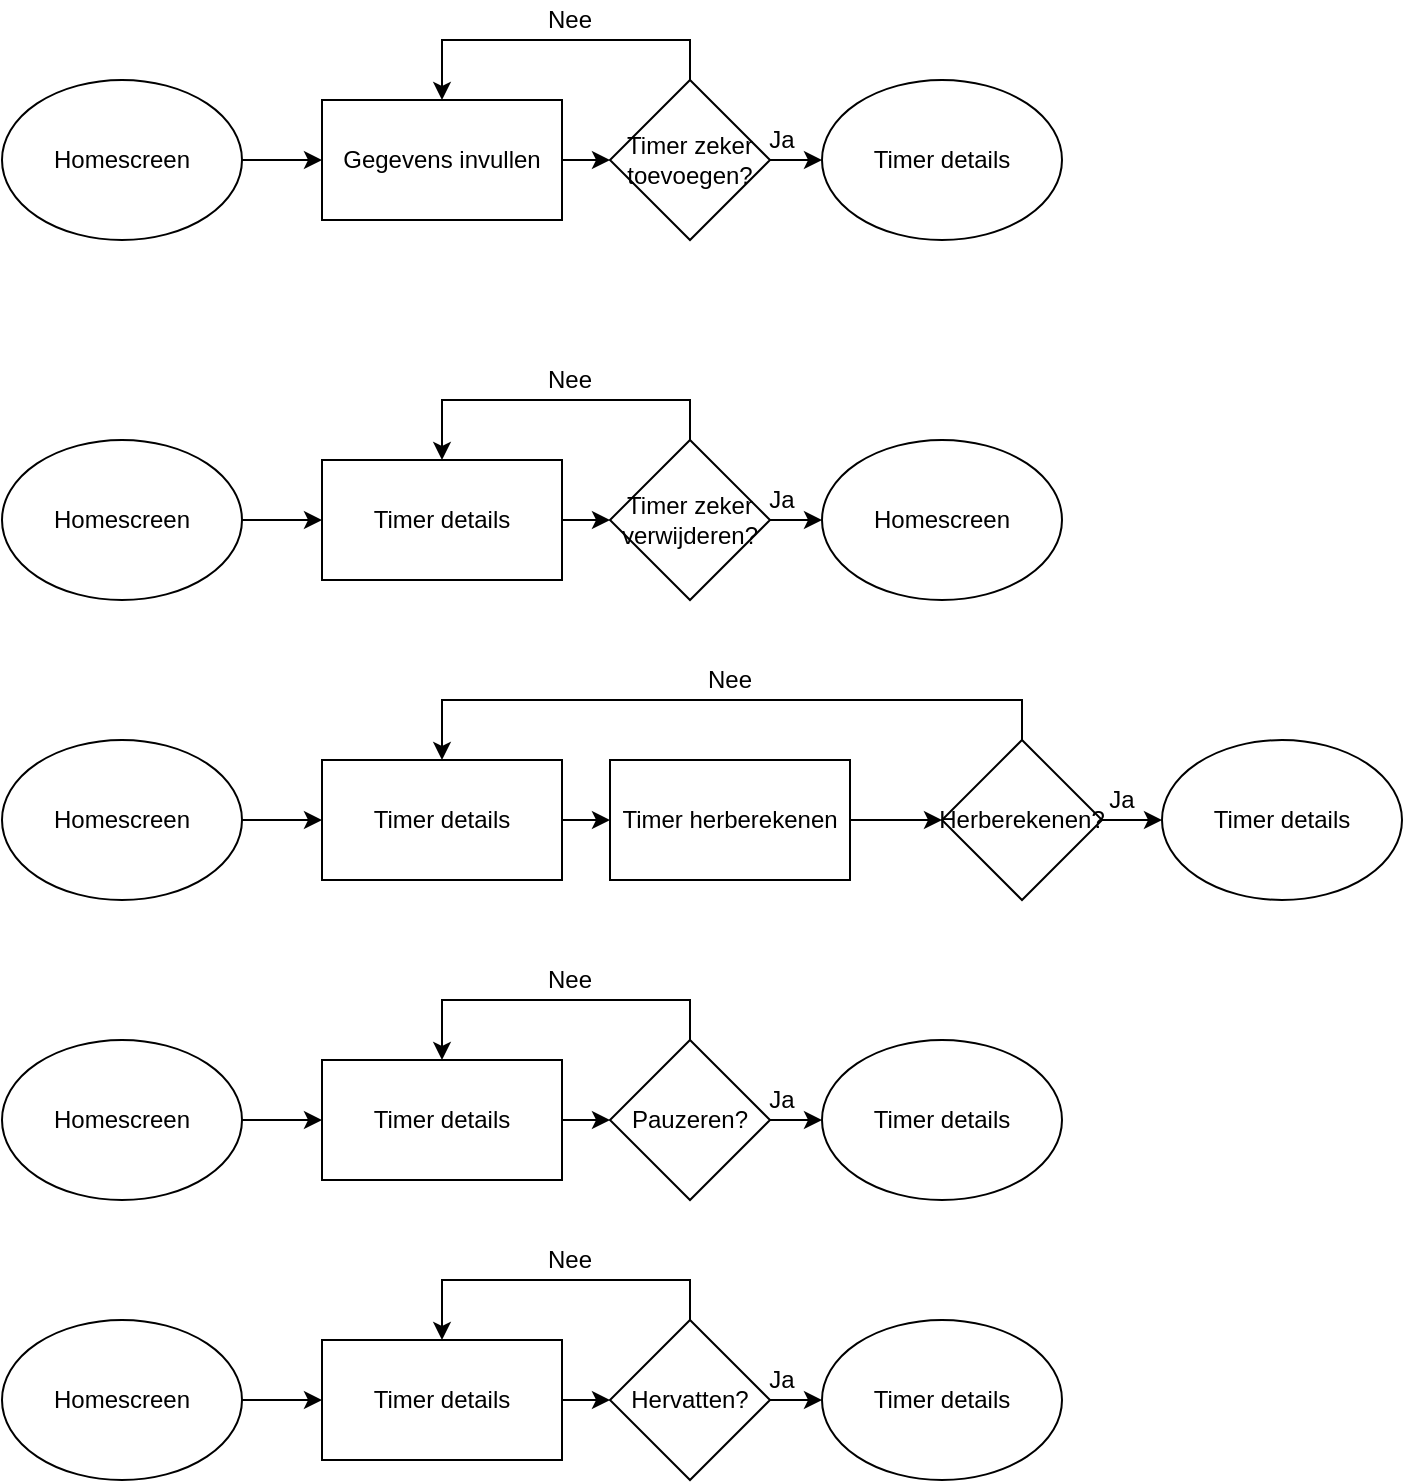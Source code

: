<mxfile version="13.10.4" type="device"><diagram id="JwmOMJedbHkVRm3mQCqP" name="Page-1"><mxGraphModel dx="1038" dy="556" grid="1" gridSize="10" guides="1" tooltips="1" connect="1" arrows="1" fold="1" page="1" pageScale="1" pageWidth="827" pageHeight="1169" math="0" shadow="0"><root><mxCell id="0"/><mxCell id="1" parent="0"/><mxCell id="eU6W1TRCFkK8AtabZj8g-8" style="edgeStyle=orthogonalEdgeStyle;rounded=0;orthogonalLoop=1;jettySize=auto;html=1;exitX=1;exitY=0.5;exitDx=0;exitDy=0;entryX=0;entryY=0.5;entryDx=0;entryDy=0;" edge="1" parent="1" source="eU6W1TRCFkK8AtabZj8g-1" target="eU6W1TRCFkK8AtabZj8g-2"><mxGeometry relative="1" as="geometry"/></mxCell><mxCell id="eU6W1TRCFkK8AtabZj8g-1" value="Homescreen" style="ellipse;whiteSpace=wrap;html=1;" vertex="1" parent="1"><mxGeometry x="30" y="150" width="120" height="80" as="geometry"/></mxCell><mxCell id="eU6W1TRCFkK8AtabZj8g-7" style="edgeStyle=orthogonalEdgeStyle;rounded=0;orthogonalLoop=1;jettySize=auto;html=1;exitX=1;exitY=0.5;exitDx=0;exitDy=0;entryX=0;entryY=0.5;entryDx=0;entryDy=0;" edge="1" parent="1" source="eU6W1TRCFkK8AtabZj8g-2" target="eU6W1TRCFkK8AtabZj8g-4"><mxGeometry relative="1" as="geometry"/></mxCell><mxCell id="eU6W1TRCFkK8AtabZj8g-2" value="Gegevens invullen" style="rounded=0;whiteSpace=wrap;html=1;" vertex="1" parent="1"><mxGeometry x="190" y="160" width="120" height="60" as="geometry"/></mxCell><mxCell id="eU6W1TRCFkK8AtabZj8g-6" style="edgeStyle=orthogonalEdgeStyle;rounded=0;orthogonalLoop=1;jettySize=auto;html=1;exitX=1;exitY=0.5;exitDx=0;exitDy=0;entryX=0;entryY=0.5;entryDx=0;entryDy=0;" edge="1" parent="1" source="eU6W1TRCFkK8AtabZj8g-4" target="eU6W1TRCFkK8AtabZj8g-5"><mxGeometry relative="1" as="geometry"/></mxCell><mxCell id="eU6W1TRCFkK8AtabZj8g-9" style="edgeStyle=orthogonalEdgeStyle;rounded=0;orthogonalLoop=1;jettySize=auto;html=1;exitX=0.5;exitY=0;exitDx=0;exitDy=0;entryX=0.5;entryY=0;entryDx=0;entryDy=0;" edge="1" parent="1" source="eU6W1TRCFkK8AtabZj8g-4" target="eU6W1TRCFkK8AtabZj8g-2"><mxGeometry relative="1" as="geometry"/></mxCell><mxCell id="eU6W1TRCFkK8AtabZj8g-4" value="Timer zeker toevoegen?" style="rhombus;whiteSpace=wrap;html=1;" vertex="1" parent="1"><mxGeometry x="334" y="150" width="80" height="80" as="geometry"/></mxCell><mxCell id="eU6W1TRCFkK8AtabZj8g-5" value="Timer details" style="ellipse;whiteSpace=wrap;html=1;" vertex="1" parent="1"><mxGeometry x="440" y="150" width="120" height="80" as="geometry"/></mxCell><mxCell id="eU6W1TRCFkK8AtabZj8g-10" value="Ja" style="text;html=1;strokeColor=none;fillColor=none;align=center;verticalAlign=middle;whiteSpace=wrap;rounded=0;" vertex="1" parent="1"><mxGeometry x="400" y="170" width="40" height="20" as="geometry"/></mxCell><mxCell id="eU6W1TRCFkK8AtabZj8g-11" value="Nee" style="text;html=1;strokeColor=none;fillColor=none;align=center;verticalAlign=middle;whiteSpace=wrap;rounded=0;" vertex="1" parent="1"><mxGeometry x="294" y="110" width="40" height="20" as="geometry"/></mxCell><mxCell id="eU6W1TRCFkK8AtabZj8g-19" style="edgeStyle=orthogonalEdgeStyle;rounded=0;orthogonalLoop=1;jettySize=auto;html=1;exitX=1;exitY=0.5;exitDx=0;exitDy=0;entryX=0;entryY=0.5;entryDx=0;entryDy=0;" edge="1" parent="1" source="eU6W1TRCFkK8AtabZj8g-12" target="eU6W1TRCFkK8AtabZj8g-13"><mxGeometry relative="1" as="geometry"/></mxCell><mxCell id="eU6W1TRCFkK8AtabZj8g-12" value="Homescreen" style="ellipse;whiteSpace=wrap;html=1;" vertex="1" parent="1"><mxGeometry x="30" y="330" width="120" height="80" as="geometry"/></mxCell><mxCell id="eU6W1TRCFkK8AtabZj8g-18" style="edgeStyle=orthogonalEdgeStyle;rounded=0;orthogonalLoop=1;jettySize=auto;html=1;exitX=1;exitY=0.5;exitDx=0;exitDy=0;entryX=0;entryY=0.5;entryDx=0;entryDy=0;" edge="1" parent="1" source="eU6W1TRCFkK8AtabZj8g-13" target="eU6W1TRCFkK8AtabZj8g-14"><mxGeometry relative="1" as="geometry"/></mxCell><mxCell id="eU6W1TRCFkK8AtabZj8g-13" value="Timer details" style="rounded=0;whiteSpace=wrap;html=1;" vertex="1" parent="1"><mxGeometry x="190" y="340" width="120" height="60" as="geometry"/></mxCell><mxCell id="eU6W1TRCFkK8AtabZj8g-16" style="edgeStyle=orthogonalEdgeStyle;rounded=0;orthogonalLoop=1;jettySize=auto;html=1;exitX=1;exitY=0.5;exitDx=0;exitDy=0;entryX=0;entryY=0.5;entryDx=0;entryDy=0;" edge="1" parent="1" source="eU6W1TRCFkK8AtabZj8g-14" target="eU6W1TRCFkK8AtabZj8g-15"><mxGeometry relative="1" as="geometry"/></mxCell><mxCell id="eU6W1TRCFkK8AtabZj8g-17" style="edgeStyle=orthogonalEdgeStyle;rounded=0;orthogonalLoop=1;jettySize=auto;html=1;exitX=0.5;exitY=0;exitDx=0;exitDy=0;entryX=0.5;entryY=0;entryDx=0;entryDy=0;" edge="1" parent="1" source="eU6W1TRCFkK8AtabZj8g-14" target="eU6W1TRCFkK8AtabZj8g-13"><mxGeometry relative="1" as="geometry"/></mxCell><mxCell id="eU6W1TRCFkK8AtabZj8g-14" value="Timer zeker verwijderen?" style="rhombus;whiteSpace=wrap;html=1;" vertex="1" parent="1"><mxGeometry x="334" y="330" width="80" height="80" as="geometry"/></mxCell><mxCell id="eU6W1TRCFkK8AtabZj8g-15" value="Homescreen" style="ellipse;whiteSpace=wrap;html=1;" vertex="1" parent="1"><mxGeometry x="440" y="330" width="120" height="80" as="geometry"/></mxCell><mxCell id="eU6W1TRCFkK8AtabZj8g-20" value="Nee" style="text;html=1;strokeColor=none;fillColor=none;align=center;verticalAlign=middle;whiteSpace=wrap;rounded=0;" vertex="1" parent="1"><mxGeometry x="294" y="290" width="40" height="20" as="geometry"/></mxCell><mxCell id="eU6W1TRCFkK8AtabZj8g-21" value="Ja" style="text;html=1;strokeColor=none;fillColor=none;align=center;verticalAlign=middle;whiteSpace=wrap;rounded=0;" vertex="1" parent="1"><mxGeometry x="400" y="350" width="40" height="20" as="geometry"/></mxCell><mxCell id="eU6W1TRCFkK8AtabZj8g-22" style="edgeStyle=orthogonalEdgeStyle;rounded=0;orthogonalLoop=1;jettySize=auto;html=1;exitX=1;exitY=0.5;exitDx=0;exitDy=0;entryX=0;entryY=0.5;entryDx=0;entryDy=0;" edge="1" parent="1" source="eU6W1TRCFkK8AtabZj8g-23" target="eU6W1TRCFkK8AtabZj8g-25"><mxGeometry relative="1" as="geometry"/></mxCell><mxCell id="eU6W1TRCFkK8AtabZj8g-23" value="Homescreen" style="ellipse;whiteSpace=wrap;html=1;" vertex="1" parent="1"><mxGeometry x="30" y="480" width="120" height="80" as="geometry"/></mxCell><mxCell id="eU6W1TRCFkK8AtabZj8g-24" style="edgeStyle=orthogonalEdgeStyle;rounded=0;orthogonalLoop=1;jettySize=auto;html=1;exitX=1;exitY=0.5;exitDx=0;exitDy=0;entryX=0;entryY=0.5;entryDx=0;entryDy=0;" edge="1" parent="1" source="eU6W1TRCFkK8AtabZj8g-25"><mxGeometry relative="1" as="geometry"><mxPoint x="334" y="520" as="targetPoint"/></mxGeometry></mxCell><mxCell id="eU6W1TRCFkK8AtabZj8g-25" value="Timer details" style="rounded=0;whiteSpace=wrap;html=1;" vertex="1" parent="1"><mxGeometry x="190" y="490" width="120" height="60" as="geometry"/></mxCell><mxCell id="eU6W1TRCFkK8AtabZj8g-28" style="edgeStyle=orthogonalEdgeStyle;rounded=0;orthogonalLoop=1;jettySize=auto;html=1;exitX=1;exitY=0.5;exitDx=0;exitDy=0;entryX=0;entryY=0.5;entryDx=0;entryDy=0;" edge="1" parent="1" source="eU6W1TRCFkK8AtabZj8g-26" target="eU6W1TRCFkK8AtabZj8g-27"><mxGeometry relative="1" as="geometry"/></mxCell><mxCell id="eU6W1TRCFkK8AtabZj8g-26" value="Timer herberekenen" style="rounded=0;whiteSpace=wrap;html=1;" vertex="1" parent="1"><mxGeometry x="334" y="490" width="120" height="60" as="geometry"/></mxCell><mxCell id="eU6W1TRCFkK8AtabZj8g-29" style="edgeStyle=orthogonalEdgeStyle;rounded=0;orthogonalLoop=1;jettySize=auto;html=1;exitX=0.5;exitY=0;exitDx=0;exitDy=0;entryX=0.5;entryY=0;entryDx=0;entryDy=0;" edge="1" parent="1" source="eU6W1TRCFkK8AtabZj8g-27" target="eU6W1TRCFkK8AtabZj8g-25"><mxGeometry relative="1" as="geometry"/></mxCell><mxCell id="eU6W1TRCFkK8AtabZj8g-31" style="edgeStyle=orthogonalEdgeStyle;rounded=0;orthogonalLoop=1;jettySize=auto;html=1;exitX=1;exitY=0.5;exitDx=0;exitDy=0;" edge="1" parent="1" source="eU6W1TRCFkK8AtabZj8g-27" target="eU6W1TRCFkK8AtabZj8g-30"><mxGeometry relative="1" as="geometry"/></mxCell><mxCell id="eU6W1TRCFkK8AtabZj8g-27" value="Herberekenen?" style="rhombus;whiteSpace=wrap;html=1;" vertex="1" parent="1"><mxGeometry x="500" y="480" width="80" height="80" as="geometry"/></mxCell><mxCell id="eU6W1TRCFkK8AtabZj8g-30" value="Timer details" style="ellipse;whiteSpace=wrap;html=1;" vertex="1" parent="1"><mxGeometry x="610" y="480" width="120" height="80" as="geometry"/></mxCell><mxCell id="eU6W1TRCFkK8AtabZj8g-32" value="Ja" style="text;html=1;strokeColor=none;fillColor=none;align=center;verticalAlign=middle;whiteSpace=wrap;rounded=0;" vertex="1" parent="1"><mxGeometry x="570" y="500" width="40" height="20" as="geometry"/></mxCell><mxCell id="eU6W1TRCFkK8AtabZj8g-33" value="Nee" style="text;html=1;strokeColor=none;fillColor=none;align=center;verticalAlign=middle;whiteSpace=wrap;rounded=0;" vertex="1" parent="1"><mxGeometry x="374" y="440" width="40" height="20" as="geometry"/></mxCell><mxCell id="eU6W1TRCFkK8AtabZj8g-41" style="edgeStyle=orthogonalEdgeStyle;rounded=0;orthogonalLoop=1;jettySize=auto;html=1;exitX=1;exitY=0.5;exitDx=0;exitDy=0;entryX=0;entryY=0.5;entryDx=0;entryDy=0;" edge="1" parent="1" source="eU6W1TRCFkK8AtabZj8g-42" target="eU6W1TRCFkK8AtabZj8g-44"><mxGeometry relative="1" as="geometry"/></mxCell><mxCell id="eU6W1TRCFkK8AtabZj8g-42" value="Homescreen" style="ellipse;whiteSpace=wrap;html=1;" vertex="1" parent="1"><mxGeometry x="30" y="630" width="120" height="80" as="geometry"/></mxCell><mxCell id="eU6W1TRCFkK8AtabZj8g-43" style="edgeStyle=orthogonalEdgeStyle;rounded=0;orthogonalLoop=1;jettySize=auto;html=1;exitX=1;exitY=0.5;exitDx=0;exitDy=0;entryX=0;entryY=0.5;entryDx=0;entryDy=0;" edge="1" parent="1" source="eU6W1TRCFkK8AtabZj8g-44" target="eU6W1TRCFkK8AtabZj8g-47"><mxGeometry relative="1" as="geometry"/></mxCell><mxCell id="eU6W1TRCFkK8AtabZj8g-44" value="Timer details" style="rounded=0;whiteSpace=wrap;html=1;" vertex="1" parent="1"><mxGeometry x="190" y="640" width="120" height="60" as="geometry"/></mxCell><mxCell id="eU6W1TRCFkK8AtabZj8g-45" style="edgeStyle=orthogonalEdgeStyle;rounded=0;orthogonalLoop=1;jettySize=auto;html=1;exitX=1;exitY=0.5;exitDx=0;exitDy=0;entryX=0;entryY=0.5;entryDx=0;entryDy=0;" edge="1" parent="1" source="eU6W1TRCFkK8AtabZj8g-47" target="eU6W1TRCFkK8AtabZj8g-48"><mxGeometry relative="1" as="geometry"/></mxCell><mxCell id="eU6W1TRCFkK8AtabZj8g-46" style="edgeStyle=orthogonalEdgeStyle;rounded=0;orthogonalLoop=1;jettySize=auto;html=1;exitX=0.5;exitY=0;exitDx=0;exitDy=0;entryX=0.5;entryY=0;entryDx=0;entryDy=0;" edge="1" parent="1" source="eU6W1TRCFkK8AtabZj8g-47" target="eU6W1TRCFkK8AtabZj8g-44"><mxGeometry relative="1" as="geometry"/></mxCell><mxCell id="eU6W1TRCFkK8AtabZj8g-47" value="Pauzeren?" style="rhombus;whiteSpace=wrap;html=1;" vertex="1" parent="1"><mxGeometry x="334" y="630" width="80" height="80" as="geometry"/></mxCell><mxCell id="eU6W1TRCFkK8AtabZj8g-48" value="Timer details" style="ellipse;whiteSpace=wrap;html=1;" vertex="1" parent="1"><mxGeometry x="440" y="630" width="120" height="80" as="geometry"/></mxCell><mxCell id="eU6W1TRCFkK8AtabZj8g-49" value="Nee" style="text;html=1;strokeColor=none;fillColor=none;align=center;verticalAlign=middle;whiteSpace=wrap;rounded=0;" vertex="1" parent="1"><mxGeometry x="294" y="590" width="40" height="20" as="geometry"/></mxCell><mxCell id="eU6W1TRCFkK8AtabZj8g-50" value="Ja" style="text;html=1;strokeColor=none;fillColor=none;align=center;verticalAlign=middle;whiteSpace=wrap;rounded=0;" vertex="1" parent="1"><mxGeometry x="400" y="650" width="40" height="20" as="geometry"/></mxCell><mxCell id="eU6W1TRCFkK8AtabZj8g-51" style="edgeStyle=orthogonalEdgeStyle;rounded=0;orthogonalLoop=1;jettySize=auto;html=1;exitX=1;exitY=0.5;exitDx=0;exitDy=0;entryX=0;entryY=0.5;entryDx=0;entryDy=0;" edge="1" parent="1" source="eU6W1TRCFkK8AtabZj8g-52" target="eU6W1TRCFkK8AtabZj8g-54"><mxGeometry relative="1" as="geometry"/></mxCell><mxCell id="eU6W1TRCFkK8AtabZj8g-52" value="Homescreen" style="ellipse;whiteSpace=wrap;html=1;" vertex="1" parent="1"><mxGeometry x="30" y="770" width="120" height="80" as="geometry"/></mxCell><mxCell id="eU6W1TRCFkK8AtabZj8g-53" style="edgeStyle=orthogonalEdgeStyle;rounded=0;orthogonalLoop=1;jettySize=auto;html=1;exitX=1;exitY=0.5;exitDx=0;exitDy=0;entryX=0;entryY=0.5;entryDx=0;entryDy=0;" edge="1" parent="1" source="eU6W1TRCFkK8AtabZj8g-54" target="eU6W1TRCFkK8AtabZj8g-57"><mxGeometry relative="1" as="geometry"/></mxCell><mxCell id="eU6W1TRCFkK8AtabZj8g-54" value="Timer details" style="rounded=0;whiteSpace=wrap;html=1;" vertex="1" parent="1"><mxGeometry x="190" y="780" width="120" height="60" as="geometry"/></mxCell><mxCell id="eU6W1TRCFkK8AtabZj8g-55" style="edgeStyle=orthogonalEdgeStyle;rounded=0;orthogonalLoop=1;jettySize=auto;html=1;exitX=1;exitY=0.5;exitDx=0;exitDy=0;entryX=0;entryY=0.5;entryDx=0;entryDy=0;" edge="1" parent="1" source="eU6W1TRCFkK8AtabZj8g-57" target="eU6W1TRCFkK8AtabZj8g-58"><mxGeometry relative="1" as="geometry"/></mxCell><mxCell id="eU6W1TRCFkK8AtabZj8g-56" style="edgeStyle=orthogonalEdgeStyle;rounded=0;orthogonalLoop=1;jettySize=auto;html=1;exitX=0.5;exitY=0;exitDx=0;exitDy=0;entryX=0.5;entryY=0;entryDx=0;entryDy=0;" edge="1" parent="1" source="eU6W1TRCFkK8AtabZj8g-57" target="eU6W1TRCFkK8AtabZj8g-54"><mxGeometry relative="1" as="geometry"/></mxCell><mxCell id="eU6W1TRCFkK8AtabZj8g-57" value="Hervatten?" style="rhombus;whiteSpace=wrap;html=1;" vertex="1" parent="1"><mxGeometry x="334" y="770" width="80" height="80" as="geometry"/></mxCell><mxCell id="eU6W1TRCFkK8AtabZj8g-58" value="Timer details" style="ellipse;whiteSpace=wrap;html=1;" vertex="1" parent="1"><mxGeometry x="440" y="770" width="120" height="80" as="geometry"/></mxCell><mxCell id="eU6W1TRCFkK8AtabZj8g-59" value="Nee" style="text;html=1;strokeColor=none;fillColor=none;align=center;verticalAlign=middle;whiteSpace=wrap;rounded=0;" vertex="1" parent="1"><mxGeometry x="294" y="730" width="40" height="20" as="geometry"/></mxCell><mxCell id="eU6W1TRCFkK8AtabZj8g-60" value="Ja" style="text;html=1;strokeColor=none;fillColor=none;align=center;verticalAlign=middle;whiteSpace=wrap;rounded=0;" vertex="1" parent="1"><mxGeometry x="400" y="790" width="40" height="20" as="geometry"/></mxCell></root></mxGraphModel></diagram></mxfile>